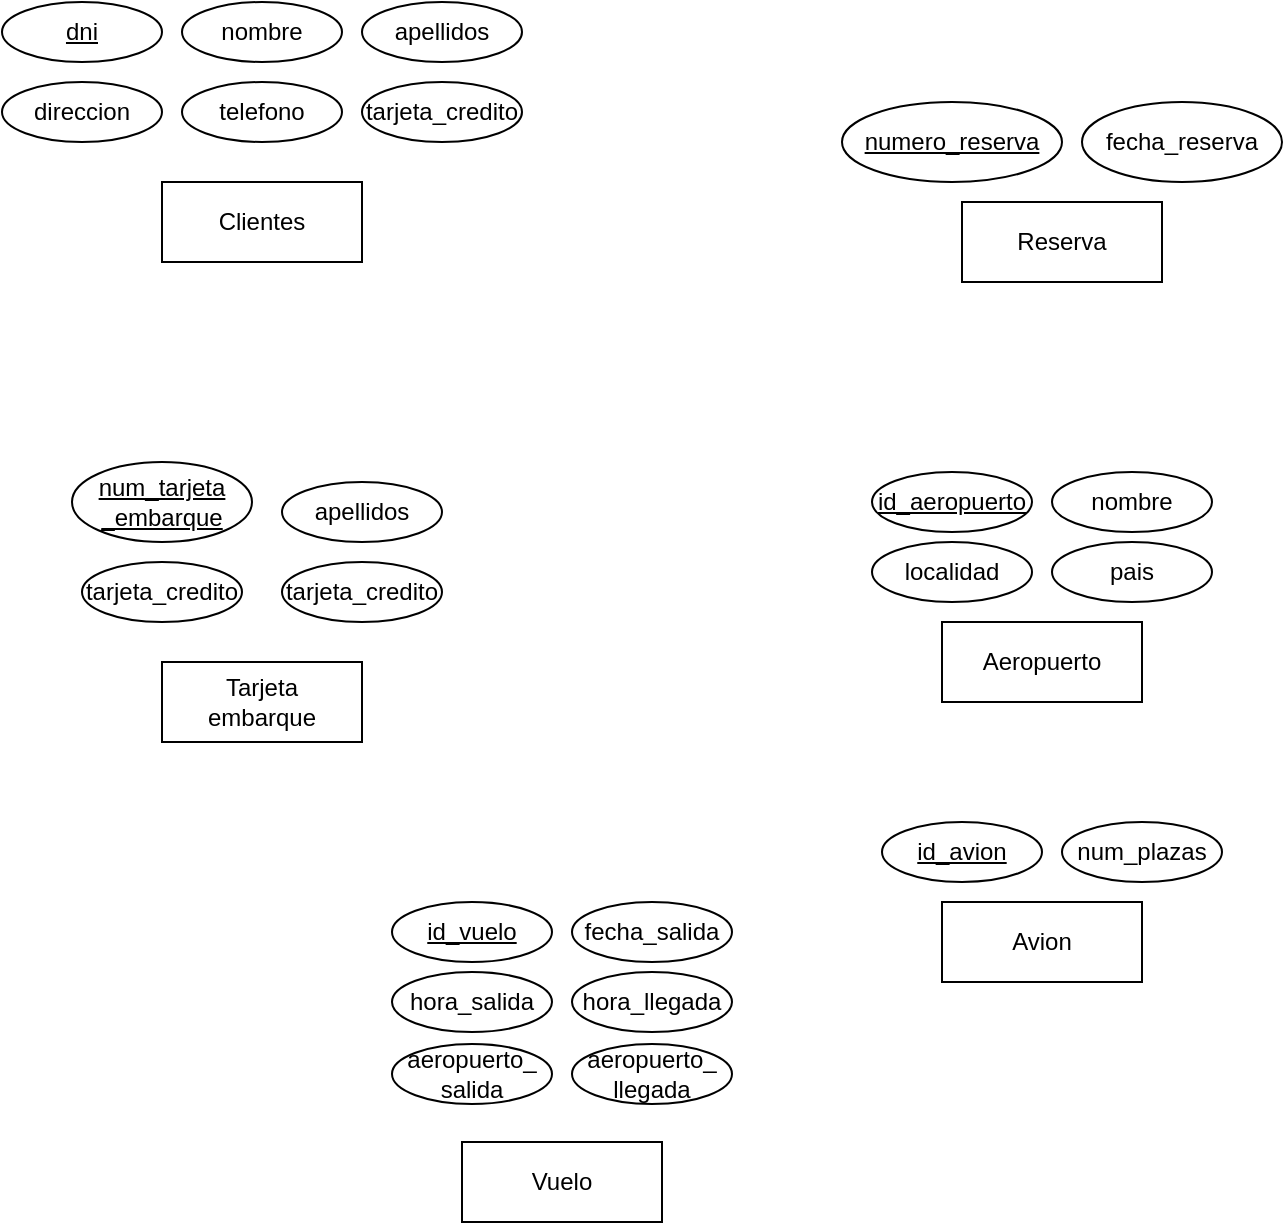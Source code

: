 <mxfile version="22.0.4" type="github">
  <diagram id="R2lEEEUBdFMjLlhIrx00" name="Page-1">
    <mxGraphModel dx="2440" dy="1306" grid="1" gridSize="10" guides="1" tooltips="1" connect="1" arrows="1" fold="1" page="1" pageScale="1" pageWidth="850" pageHeight="1100" math="0" shadow="0" extFonts="Permanent Marker^https://fonts.googleapis.com/css?family=Permanent+Marker">
      <root>
        <mxCell id="0" />
        <mxCell id="1" parent="0" />
        <mxCell id="2jiFzWGauxY_XOc7GJdC-2" value="Clientes" style="whiteSpace=wrap;html=1;align=center;" vertex="1" parent="1">
          <mxGeometry x="140" y="210" width="100" height="40" as="geometry" />
        </mxCell>
        <mxCell id="2jiFzWGauxY_XOc7GJdC-3" value="Vuelo" style="whiteSpace=wrap;html=1;align=center;" vertex="1" parent="1">
          <mxGeometry x="290" y="690" width="100" height="40" as="geometry" />
        </mxCell>
        <mxCell id="2jiFzWGauxY_XOc7GJdC-4" value="Tarjeta &lt;br&gt;embarque" style="whiteSpace=wrap;html=1;align=center;" vertex="1" parent="1">
          <mxGeometry x="140" y="450" width="100" height="40" as="geometry" />
        </mxCell>
        <mxCell id="2jiFzWGauxY_XOc7GJdC-5" value="Aeropuerto" style="whiteSpace=wrap;html=1;align=center;" vertex="1" parent="1">
          <mxGeometry x="530" y="430" width="100" height="40" as="geometry" />
        </mxCell>
        <mxCell id="2jiFzWGauxY_XOc7GJdC-6" value="Avion" style="whiteSpace=wrap;html=1;align=center;" vertex="1" parent="1">
          <mxGeometry x="530" y="570" width="100" height="40" as="geometry" />
        </mxCell>
        <mxCell id="2jiFzWGauxY_XOc7GJdC-7" value="Reserva" style="whiteSpace=wrap;html=1;align=center;" vertex="1" parent="1">
          <mxGeometry x="540" y="220" width="100" height="40" as="geometry" />
        </mxCell>
        <mxCell id="2jiFzWGauxY_XOc7GJdC-8" value="dni" style="ellipse;whiteSpace=wrap;html=1;align=center;fontStyle=4" vertex="1" parent="1">
          <mxGeometry x="60" y="120" width="80" height="30" as="geometry" />
        </mxCell>
        <mxCell id="2jiFzWGauxY_XOc7GJdC-9" value="nombre" style="ellipse;whiteSpace=wrap;html=1;align=center;" vertex="1" parent="1">
          <mxGeometry x="150" y="120" width="80" height="30" as="geometry" />
        </mxCell>
        <mxCell id="2jiFzWGauxY_XOc7GJdC-11" value="apellidos" style="ellipse;whiteSpace=wrap;html=1;align=center;" vertex="1" parent="1">
          <mxGeometry x="240" y="120" width="80" height="30" as="geometry" />
        </mxCell>
        <mxCell id="2jiFzWGauxY_XOc7GJdC-12" value="direccion" style="ellipse;whiteSpace=wrap;html=1;align=center;" vertex="1" parent="1">
          <mxGeometry x="60" y="160" width="80" height="30" as="geometry" />
        </mxCell>
        <mxCell id="2jiFzWGauxY_XOc7GJdC-13" value="telefono" style="ellipse;whiteSpace=wrap;html=1;align=center;" vertex="1" parent="1">
          <mxGeometry x="150" y="160" width="80" height="30" as="geometry" />
        </mxCell>
        <mxCell id="2jiFzWGauxY_XOc7GJdC-14" value="tarjeta_credito" style="ellipse;whiteSpace=wrap;html=1;align=center;" vertex="1" parent="1">
          <mxGeometry x="240" y="160" width="80" height="30" as="geometry" />
        </mxCell>
        <mxCell id="2jiFzWGauxY_XOc7GJdC-15" value="numero_reserva" style="ellipse;whiteSpace=wrap;html=1;align=center;fontStyle=4" vertex="1" parent="1">
          <mxGeometry x="480" y="170" width="110" height="40" as="geometry" />
        </mxCell>
        <mxCell id="2jiFzWGauxY_XOc7GJdC-16" value="fecha_reserva" style="ellipse;whiteSpace=wrap;html=1;align=center;" vertex="1" parent="1">
          <mxGeometry x="600" y="170" width="100" height="40" as="geometry" />
        </mxCell>
        <mxCell id="2jiFzWGauxY_XOc7GJdC-17" value="num_tarjeta&lt;br&gt;_embarque" style="ellipse;whiteSpace=wrap;html=1;align=center;fontStyle=4" vertex="1" parent="1">
          <mxGeometry x="95" y="350" width="90" height="40" as="geometry" />
        </mxCell>
        <mxCell id="2jiFzWGauxY_XOc7GJdC-18" value="tarjeta_credito" style="ellipse;whiteSpace=wrap;html=1;align=center;" vertex="1" parent="1">
          <mxGeometry x="100" y="400" width="80" height="30" as="geometry" />
        </mxCell>
        <mxCell id="2jiFzWGauxY_XOc7GJdC-19" value="apellidos" style="ellipse;whiteSpace=wrap;html=1;align=center;" vertex="1" parent="1">
          <mxGeometry x="200" y="360" width="80" height="30" as="geometry" />
        </mxCell>
        <mxCell id="2jiFzWGauxY_XOc7GJdC-20" value="tarjeta_credito" style="ellipse;whiteSpace=wrap;html=1;align=center;" vertex="1" parent="1">
          <mxGeometry x="200" y="400" width="80" height="30" as="geometry" />
        </mxCell>
        <mxCell id="2jiFzWGauxY_XOc7GJdC-21" value="id_avion&lt;br&gt;" style="ellipse;whiteSpace=wrap;html=1;align=center;fontStyle=4" vertex="1" parent="1">
          <mxGeometry x="500" y="530" width="80" height="30" as="geometry" />
        </mxCell>
        <mxCell id="2jiFzWGauxY_XOc7GJdC-22" value="num_plazas" style="ellipse;whiteSpace=wrap;html=1;align=center;" vertex="1" parent="1">
          <mxGeometry x="590" y="530" width="80" height="30" as="geometry" />
        </mxCell>
        <mxCell id="2jiFzWGauxY_XOc7GJdC-23" value="localidad" style="ellipse;whiteSpace=wrap;html=1;align=center;fontStyle=0" vertex="1" parent="1">
          <mxGeometry x="495" y="390" width="80" height="30" as="geometry" />
        </mxCell>
        <mxCell id="2jiFzWGauxY_XOc7GJdC-24" value="pais" style="ellipse;whiteSpace=wrap;html=1;align=center;" vertex="1" parent="1">
          <mxGeometry x="585" y="390" width="80" height="30" as="geometry" />
        </mxCell>
        <mxCell id="2jiFzWGauxY_XOc7GJdC-25" value="id_aeropuerto" style="ellipse;whiteSpace=wrap;html=1;align=center;fontStyle=4" vertex="1" parent="1">
          <mxGeometry x="495" y="355" width="80" height="30" as="geometry" />
        </mxCell>
        <mxCell id="2jiFzWGauxY_XOc7GJdC-26" value="nombre" style="ellipse;whiteSpace=wrap;html=1;align=center;" vertex="1" parent="1">
          <mxGeometry x="585" y="355" width="80" height="30" as="geometry" />
        </mxCell>
        <mxCell id="2jiFzWGauxY_XOc7GJdC-27" value="hora_salida" style="ellipse;whiteSpace=wrap;html=1;align=center;fontStyle=0" vertex="1" parent="1">
          <mxGeometry x="255" y="605" width="80" height="30" as="geometry" />
        </mxCell>
        <mxCell id="2jiFzWGauxY_XOc7GJdC-28" value="hora_llegada" style="ellipse;whiteSpace=wrap;html=1;align=center;" vertex="1" parent="1">
          <mxGeometry x="345" y="605" width="80" height="30" as="geometry" />
        </mxCell>
        <mxCell id="2jiFzWGauxY_XOc7GJdC-29" value="id_vuelo" style="ellipse;whiteSpace=wrap;html=1;align=center;fontStyle=4" vertex="1" parent="1">
          <mxGeometry x="255" y="570" width="80" height="30" as="geometry" />
        </mxCell>
        <mxCell id="2jiFzWGauxY_XOc7GJdC-30" value="fecha_salida" style="ellipse;whiteSpace=wrap;html=1;align=center;" vertex="1" parent="1">
          <mxGeometry x="345" y="570" width="80" height="30" as="geometry" />
        </mxCell>
        <mxCell id="2jiFzWGauxY_XOc7GJdC-31" value="aeropuerto_&lt;br&gt;salida" style="ellipse;whiteSpace=wrap;html=1;align=center;fontStyle=0" vertex="1" parent="1">
          <mxGeometry x="255" y="641" width="80" height="30" as="geometry" />
        </mxCell>
        <mxCell id="2jiFzWGauxY_XOc7GJdC-32" value="aeropuerto_&lt;br&gt;llegada" style="ellipse;whiteSpace=wrap;html=1;align=center;" vertex="1" parent="1">
          <mxGeometry x="345" y="641" width="80" height="30" as="geometry" />
        </mxCell>
      </root>
    </mxGraphModel>
  </diagram>
</mxfile>
